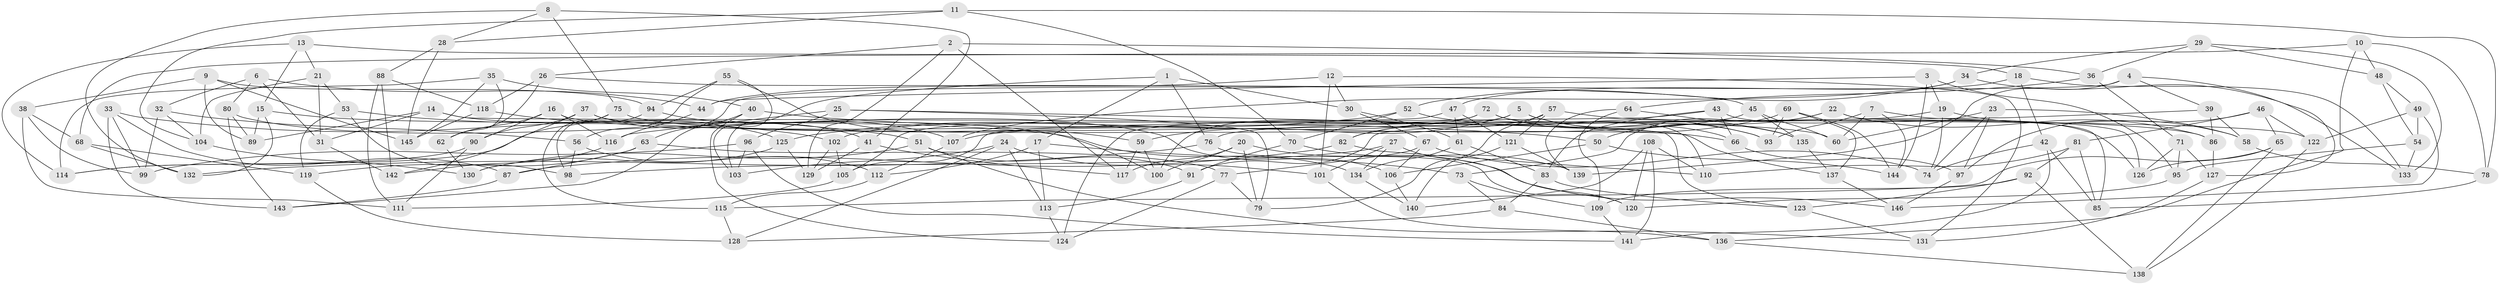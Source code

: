 // coarse degree distribution, {5: 0.15254237288135594, 6: 0.3559322033898305, 3: 0.06779661016949153, 8: 0.22033898305084745, 4: 0.1016949152542373, 9: 0.03389830508474576, 7: 0.05084745762711865, 10: 0.01694915254237288}
// Generated by graph-tools (version 1.1) at 2025/38/03/04/25 23:38:10]
// undirected, 146 vertices, 292 edges
graph export_dot {
  node [color=gray90,style=filled];
  1;
  2;
  3;
  4;
  5;
  6;
  7;
  8;
  9;
  10;
  11;
  12;
  13;
  14;
  15;
  16;
  17;
  18;
  19;
  20;
  21;
  22;
  23;
  24;
  25;
  26;
  27;
  28;
  29;
  30;
  31;
  32;
  33;
  34;
  35;
  36;
  37;
  38;
  39;
  40;
  41;
  42;
  43;
  44;
  45;
  46;
  47;
  48;
  49;
  50;
  51;
  52;
  53;
  54;
  55;
  56;
  57;
  58;
  59;
  60;
  61;
  62;
  63;
  64;
  65;
  66;
  67;
  68;
  69;
  70;
  71;
  72;
  73;
  74;
  75;
  76;
  77;
  78;
  79;
  80;
  81;
  82;
  83;
  84;
  85;
  86;
  87;
  88;
  89;
  90;
  91;
  92;
  93;
  94;
  95;
  96;
  97;
  98;
  99;
  100;
  101;
  102;
  103;
  104;
  105;
  106;
  107;
  108;
  109;
  110;
  111;
  112;
  113;
  114;
  115;
  116;
  117;
  118;
  119;
  120;
  121;
  122;
  123;
  124;
  125;
  126;
  127;
  128;
  129;
  130;
  131;
  132;
  133;
  134;
  135;
  136;
  137;
  138;
  139;
  140;
  141;
  142;
  143;
  144;
  145;
  146;
  1 -- 30;
  1 -- 76;
  1 -- 17;
  1 -- 103;
  2 -- 26;
  2 -- 129;
  2 -- 117;
  2 -- 36;
  3 -- 144;
  3 -- 44;
  3 -- 95;
  3 -- 19;
  4 -- 63;
  4 -- 127;
  4 -- 139;
  4 -- 39;
  5 -- 100;
  5 -- 135;
  5 -- 66;
  5 -- 59;
  6 -- 44;
  6 -- 32;
  6 -- 31;
  6 -- 80;
  7 -- 60;
  7 -- 144;
  7 -- 126;
  7 -- 93;
  8 -- 132;
  8 -- 75;
  8 -- 28;
  8 -- 41;
  9 -- 94;
  9 -- 145;
  9 -- 89;
  9 -- 38;
  10 -- 68;
  10 -- 48;
  10 -- 136;
  10 -- 78;
  11 -- 104;
  11 -- 28;
  11 -- 78;
  11 -- 70;
  12 -- 30;
  12 -- 131;
  12 -- 44;
  12 -- 101;
  13 -- 21;
  13 -- 18;
  13 -- 15;
  13 -- 114;
  14 -- 123;
  14 -- 89;
  14 -- 31;
  14 -- 100;
  15 -- 134;
  15 -- 89;
  15 -- 132;
  16 -- 62;
  16 -- 116;
  16 -- 60;
  16 -- 90;
  17 -- 73;
  17 -- 113;
  17 -- 112;
  18 -- 133;
  18 -- 42;
  18 -- 47;
  19 -- 74;
  19 -- 76;
  19 -- 58;
  20 -- 100;
  20 -- 117;
  20 -- 79;
  20 -- 146;
  21 -- 53;
  21 -- 104;
  21 -- 31;
  22 -- 73;
  22 -- 86;
  22 -- 85;
  22 -- 50;
  23 -- 58;
  23 -- 74;
  23 -- 60;
  23 -- 97;
  24 -- 101;
  24 -- 128;
  24 -- 103;
  24 -- 113;
  25 -- 79;
  25 -- 137;
  25 -- 116;
  25 -- 96;
  26 -- 118;
  26 -- 62;
  26 -- 45;
  27 -- 134;
  27 -- 120;
  27 -- 101;
  27 -- 98;
  28 -- 88;
  28 -- 145;
  29 -- 34;
  29 -- 36;
  29 -- 133;
  29 -- 48;
  30 -- 61;
  30 -- 67;
  31 -- 142;
  32 -- 56;
  32 -- 99;
  32 -- 104;
  33 -- 99;
  33 -- 51;
  33 -- 87;
  33 -- 143;
  34 -- 52;
  34 -- 133;
  34 -- 107;
  35 -- 145;
  35 -- 62;
  35 -- 114;
  35 -- 40;
  36 -- 71;
  36 -- 64;
  37 -- 90;
  37 -- 142;
  37 -- 41;
  37 -- 66;
  38 -- 111;
  38 -- 68;
  38 -- 99;
  39 -- 91;
  39 -- 58;
  39 -- 86;
  40 -- 124;
  40 -- 50;
  40 -- 143;
  41 -- 117;
  41 -- 129;
  42 -- 85;
  42 -- 74;
  42 -- 141;
  43 -- 105;
  43 -- 126;
  43 -- 83;
  43 -- 66;
  44 -- 116;
  45 -- 60;
  45 -- 107;
  45 -- 135;
  46 -- 65;
  46 -- 122;
  46 -- 97;
  46 -- 81;
  47 -- 124;
  47 -- 121;
  47 -- 61;
  48 -- 49;
  48 -- 54;
  49 -- 122;
  49 -- 54;
  49 -- 146;
  50 -- 106;
  50 -- 144;
  51 -- 130;
  51 -- 131;
  51 -- 91;
  52 -- 93;
  52 -- 70;
  52 -- 125;
  53 -- 98;
  53 -- 102;
  53 -- 119;
  54 -- 133;
  54 -- 95;
  55 -- 59;
  55 -- 94;
  55 -- 103;
  55 -- 56;
  56 -- 98;
  56 -- 112;
  57 -- 82;
  57 -- 121;
  57 -- 122;
  57 -- 79;
  58 -- 78;
  59 -- 100;
  59 -- 117;
  61 -- 83;
  61 -- 134;
  62 -- 130;
  63 -- 119;
  63 -- 77;
  63 -- 87;
  64 -- 109;
  64 -- 135;
  64 -- 139;
  65 -- 115;
  65 -- 126;
  65 -- 138;
  66 -- 97;
  67 -- 74;
  67 -- 77;
  67 -- 106;
  68 -- 119;
  68 -- 132;
  69 -- 137;
  69 -- 82;
  69 -- 144;
  69 -- 93;
  70 -- 91;
  70 -- 139;
  71 -- 95;
  71 -- 126;
  71 -- 127;
  72 -- 102;
  72 -- 110;
  72 -- 93;
  72 -- 105;
  73 -- 109;
  73 -- 84;
  75 -- 115;
  75 -- 114;
  75 -- 86;
  76 -- 120;
  76 -- 132;
  77 -- 124;
  77 -- 79;
  78 -- 85;
  80 -- 106;
  80 -- 89;
  80 -- 143;
  81 -- 110;
  81 -- 92;
  81 -- 85;
  82 -- 110;
  82 -- 87;
  83 -- 84;
  83 -- 123;
  84 -- 128;
  84 -- 136;
  86 -- 127;
  87 -- 143;
  88 -- 118;
  88 -- 142;
  88 -- 111;
  90 -- 111;
  90 -- 114;
  91 -- 113;
  92 -- 123;
  92 -- 138;
  92 -- 109;
  94 -- 107;
  94 -- 98;
  95 -- 120;
  96 -- 141;
  96 -- 103;
  96 -- 99;
  97 -- 146;
  101 -- 136;
  102 -- 105;
  102 -- 129;
  104 -- 130;
  105 -- 111;
  106 -- 140;
  107 -- 112;
  108 -- 120;
  108 -- 140;
  108 -- 110;
  108 -- 141;
  109 -- 141;
  112 -- 115;
  113 -- 124;
  115 -- 128;
  116 -- 142;
  118 -- 145;
  118 -- 125;
  119 -- 128;
  121 -- 140;
  121 -- 139;
  122 -- 138;
  123 -- 131;
  125 -- 130;
  125 -- 129;
  127 -- 131;
  134 -- 140;
  135 -- 137;
  136 -- 138;
  137 -- 146;
}
